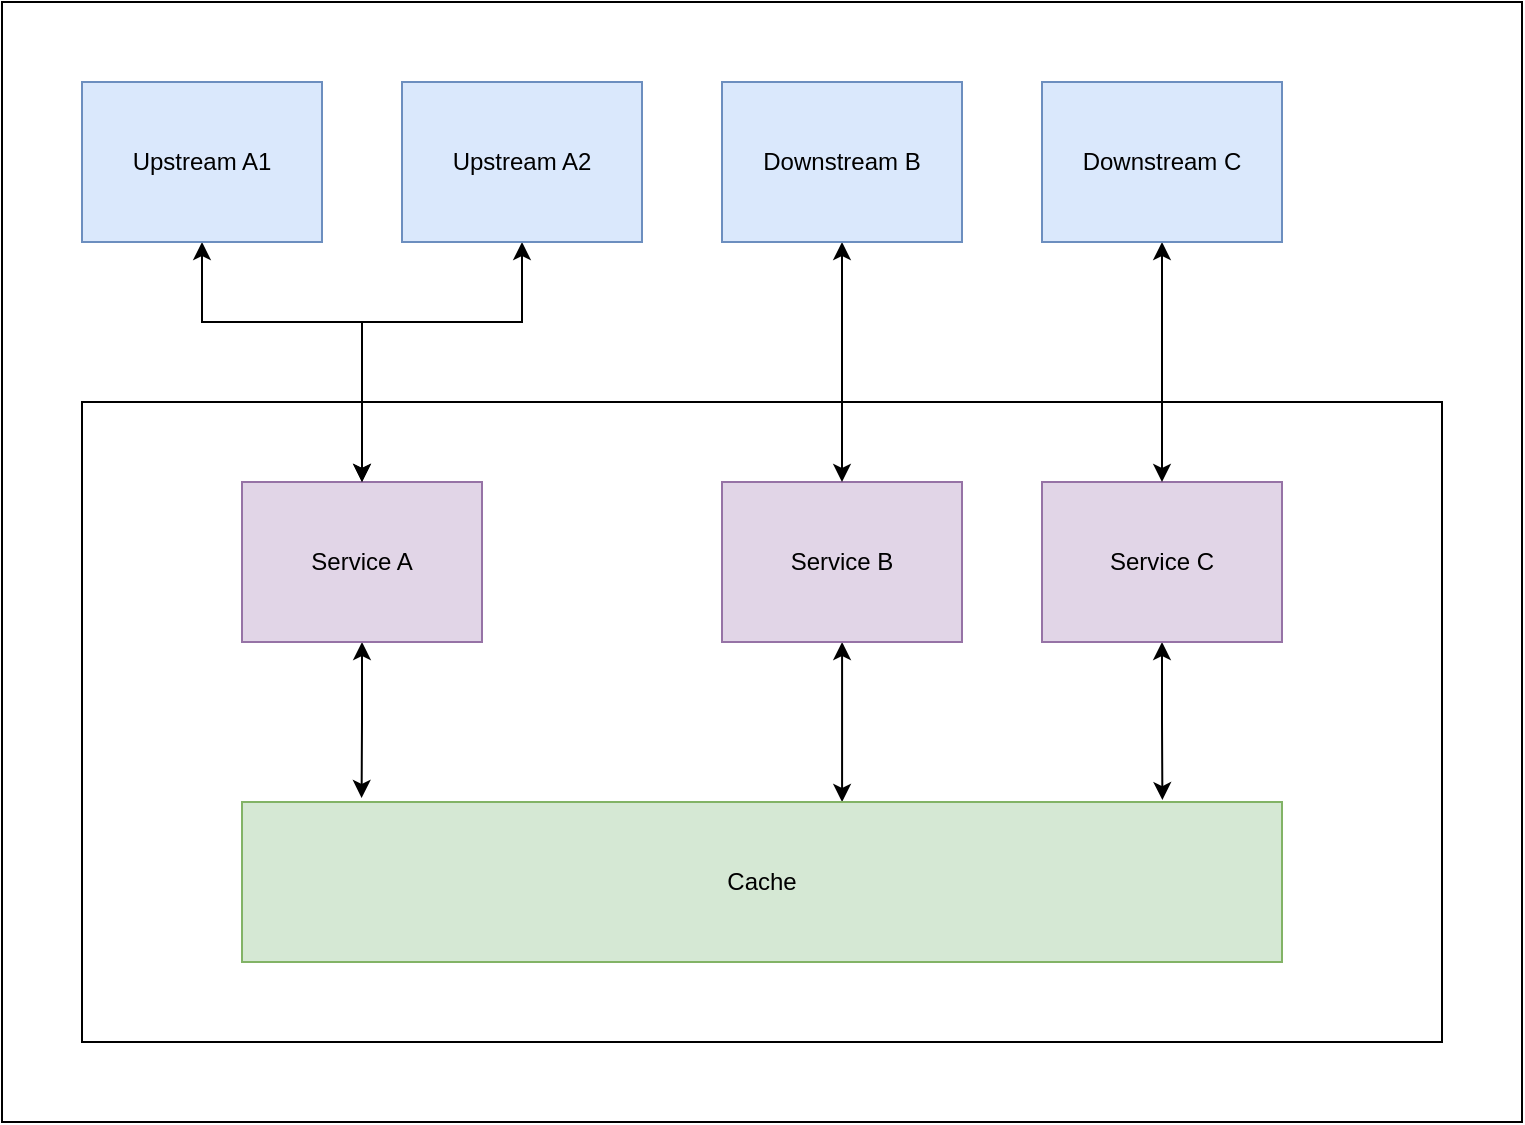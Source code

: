 <mxfile version="18.1.2" type="github">
  <diagram id="I02JasP1v-JOIsKo-7Sf" name="Page-1">
    <mxGraphModel dx="1422" dy="834" grid="1" gridSize="10" guides="1" tooltips="1" connect="1" arrows="1" fold="1" page="1" pageScale="1" pageWidth="827" pageHeight="1169" math="0" shadow="0">
      <root>
        <mxCell id="0" />
        <mxCell id="1" parent="0" />
        <mxCell id="V6yJi1-p0EJxkeEdnUwC-25" value="" style="rounded=0;whiteSpace=wrap;html=1;fillColor=none;" vertex="1" parent="1">
          <mxGeometry width="760" height="560" as="geometry" />
        </mxCell>
        <mxCell id="V6yJi1-p0EJxkeEdnUwC-26" value="&lt;div style=&quot;&quot;&gt;&lt;br&gt;&lt;/div&gt;" style="rounded=0;whiteSpace=wrap;html=1;fillColor=none;align=left;verticalAlign=top;" vertex="1" parent="1">
          <mxGeometry x="40" y="200" width="680" height="320" as="geometry" />
        </mxCell>
        <mxCell id="V6yJi1-p0EJxkeEdnUwC-10" value="" style="edgeStyle=orthogonalEdgeStyle;rounded=0;orthogonalLoop=1;jettySize=auto;html=1;entryX=0.115;entryY=-0.025;entryDx=0;entryDy=0;entryPerimeter=0;endArrow=classic;endFill=1;startArrow=classic;startFill=1;" edge="1" parent="1" source="V6yJi1-p0EJxkeEdnUwC-1" target="V6yJi1-p0EJxkeEdnUwC-5">
          <mxGeometry relative="1" as="geometry" />
        </mxCell>
        <mxCell id="V6yJi1-p0EJxkeEdnUwC-1" value="Service A&lt;br&gt;" style="rounded=0;whiteSpace=wrap;html=1;fillColor=#e1d5e7;strokeColor=#9673a6;" vertex="1" parent="1">
          <mxGeometry x="120" y="240" width="120" height="80" as="geometry" />
        </mxCell>
        <mxCell id="V6yJi1-p0EJxkeEdnUwC-19" style="edgeStyle=orthogonalEdgeStyle;rounded=0;orthogonalLoop=1;jettySize=auto;html=1;entryX=0.885;entryY=-0.012;entryDx=0;entryDy=0;entryPerimeter=0;startArrow=classic;startFill=1;endArrow=classic;endFill=1;" edge="1" parent="1" source="V6yJi1-p0EJxkeEdnUwC-2" target="V6yJi1-p0EJxkeEdnUwC-5">
          <mxGeometry relative="1" as="geometry" />
        </mxCell>
        <mxCell id="V6yJi1-p0EJxkeEdnUwC-2" value="Service C&lt;br&gt;" style="rounded=0;whiteSpace=wrap;html=1;fillColor=#e1d5e7;strokeColor=#9673a6;" vertex="1" parent="1">
          <mxGeometry x="520" y="240" width="120" height="80" as="geometry" />
        </mxCell>
        <mxCell id="V6yJi1-p0EJxkeEdnUwC-17" style="edgeStyle=orthogonalEdgeStyle;rounded=0;orthogonalLoop=1;jettySize=auto;html=1;entryX=0.577;entryY=0;entryDx=0;entryDy=0;entryPerimeter=0;startArrow=classic;startFill=1;endArrow=classic;endFill=1;" edge="1" parent="1" source="V6yJi1-p0EJxkeEdnUwC-3" target="V6yJi1-p0EJxkeEdnUwC-5">
          <mxGeometry relative="1" as="geometry" />
        </mxCell>
        <mxCell id="V6yJi1-p0EJxkeEdnUwC-3" value="Service B&lt;br&gt;" style="rounded=0;whiteSpace=wrap;html=1;fillColor=#e1d5e7;strokeColor=#9673a6;" vertex="1" parent="1">
          <mxGeometry x="360" y="240" width="120" height="80" as="geometry" />
        </mxCell>
        <mxCell id="V6yJi1-p0EJxkeEdnUwC-5" value="Cache&lt;br&gt;" style="rounded=0;whiteSpace=wrap;html=1;fillColor=#d5e8d4;strokeColor=#82b366;align=center;verticalAlign=middle;" vertex="1" parent="1">
          <mxGeometry x="120" y="400" width="520" height="80" as="geometry" />
        </mxCell>
        <mxCell id="V6yJi1-p0EJxkeEdnUwC-16" style="edgeStyle=orthogonalEdgeStyle;rounded=0;orthogonalLoop=1;jettySize=auto;html=1;entryX=0.5;entryY=0;entryDx=0;entryDy=0;endArrow=classic;endFill=1;startArrow=classic;startFill=1;" edge="1" parent="1" source="V6yJi1-p0EJxkeEdnUwC-6" target="V6yJi1-p0EJxkeEdnUwC-2">
          <mxGeometry relative="1" as="geometry" />
        </mxCell>
        <mxCell id="V6yJi1-p0EJxkeEdnUwC-6" value="Downstream C&lt;br&gt;" style="rounded=0;whiteSpace=wrap;html=1;fillColor=#dae8fc;strokeColor=#6c8ebf;" vertex="1" parent="1">
          <mxGeometry x="520" y="40" width="120" height="80" as="geometry" />
        </mxCell>
        <mxCell id="V6yJi1-p0EJxkeEdnUwC-15" style="edgeStyle=orthogonalEdgeStyle;rounded=0;orthogonalLoop=1;jettySize=auto;html=1;endArrow=classic;endFill=1;startArrow=classic;startFill=1;" edge="1" parent="1" source="V6yJi1-p0EJxkeEdnUwC-7" target="V6yJi1-p0EJxkeEdnUwC-3">
          <mxGeometry relative="1" as="geometry" />
        </mxCell>
        <mxCell id="V6yJi1-p0EJxkeEdnUwC-7" value="Downstream B" style="rounded=0;whiteSpace=wrap;html=1;fillColor=#dae8fc;strokeColor=#6c8ebf;" vertex="1" parent="1">
          <mxGeometry x="360" y="40" width="120" height="80" as="geometry" />
        </mxCell>
        <mxCell id="V6yJi1-p0EJxkeEdnUwC-14" style="edgeStyle=orthogonalEdgeStyle;rounded=0;orthogonalLoop=1;jettySize=auto;html=1;entryX=0.5;entryY=0;entryDx=0;entryDy=0;endArrow=classic;endFill=1;startArrow=classic;startFill=1;" edge="1" parent="1" source="V6yJi1-p0EJxkeEdnUwC-8" target="V6yJi1-p0EJxkeEdnUwC-1">
          <mxGeometry relative="1" as="geometry">
            <Array as="points">
              <mxPoint x="260" y="160" />
              <mxPoint x="180" y="160" />
            </Array>
          </mxGeometry>
        </mxCell>
        <mxCell id="V6yJi1-p0EJxkeEdnUwC-8" value="Upstream A2" style="rounded=0;whiteSpace=wrap;html=1;fillColor=#dae8fc;strokeColor=#6c8ebf;" vertex="1" parent="1">
          <mxGeometry x="200" y="40" width="120" height="80" as="geometry" />
        </mxCell>
        <mxCell id="V6yJi1-p0EJxkeEdnUwC-13" style="edgeStyle=orthogonalEdgeStyle;rounded=0;orthogonalLoop=1;jettySize=auto;html=1;exitX=0.5;exitY=1;exitDx=0;exitDy=0;endArrow=classic;endFill=1;startArrow=classic;startFill=1;" edge="1" parent="1" source="V6yJi1-p0EJxkeEdnUwC-9" target="V6yJi1-p0EJxkeEdnUwC-1">
          <mxGeometry relative="1" as="geometry">
            <Array as="points">
              <mxPoint x="100" y="160" />
              <mxPoint x="180" y="160" />
            </Array>
          </mxGeometry>
        </mxCell>
        <mxCell id="V6yJi1-p0EJxkeEdnUwC-9" value="Upstream A1" style="rounded=0;whiteSpace=wrap;html=1;fillColor=#dae8fc;strokeColor=#6c8ebf;" vertex="1" parent="1">
          <mxGeometry x="40" y="40" width="120" height="80" as="geometry" />
        </mxCell>
      </root>
    </mxGraphModel>
  </diagram>
</mxfile>
